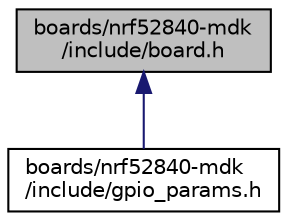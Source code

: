 digraph "boards/nrf52840-mdk/include/board.h"
{
 // LATEX_PDF_SIZE
  edge [fontname="Helvetica",fontsize="10",labelfontname="Helvetica",labelfontsize="10"];
  node [fontname="Helvetica",fontsize="10",shape=record];
  Node1 [label="boards/nrf52840-mdk\l/include/board.h",height=0.2,width=0.4,color="black", fillcolor="grey75", style="filled", fontcolor="black",tooltip="Board specific configuration for the nRF52840-MDK."];
  Node1 -> Node2 [dir="back",color="midnightblue",fontsize="10",style="solid",fontname="Helvetica"];
  Node2 [label="boards/nrf52840-mdk\l/include/gpio_params.h",height=0.2,width=0.4,color="black", fillcolor="white", style="filled",URL="$nrf52840-mdk_2include_2gpio__params_8h.html",tooltip="Configuration of SAUL mapped GPIO pins."];
}
